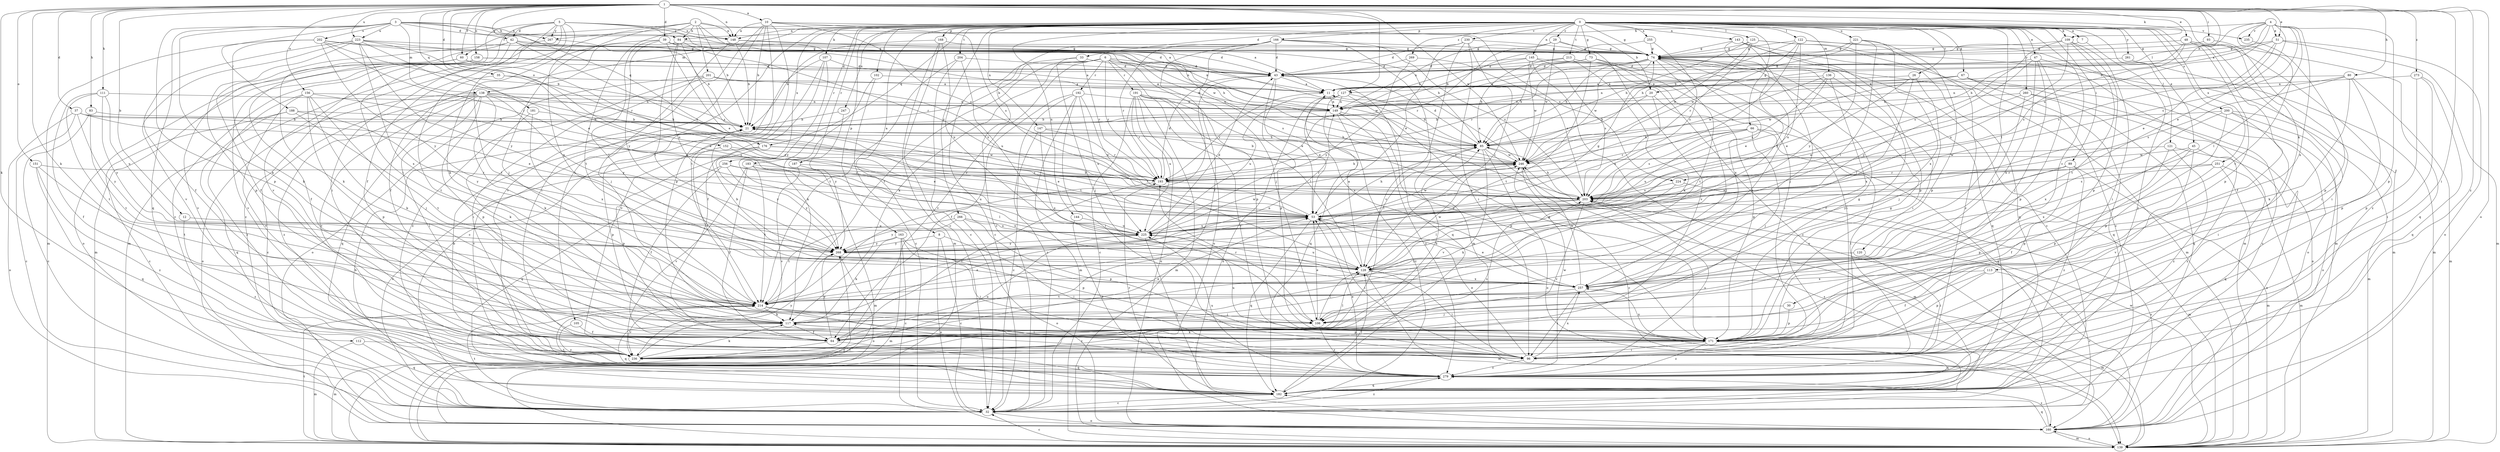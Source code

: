 strict digraph  {
0;
1;
2;
3;
4;
5;
6;
7;
8;
10;
11;
12;
20;
21;
26;
29;
30;
32;
33;
35;
37;
39;
42;
43;
45;
47;
48;
51;
53;
60;
64;
66;
67;
73;
74;
80;
83;
84;
85;
89;
93;
96;
102;
105;
106;
107;
109;
111;
112;
113;
117;
120;
121;
122;
125;
127;
128;
136;
138;
139;
143;
144;
145;
147;
148;
149;
151;
152;
156;
158;
160;
163;
166;
168;
171;
176;
181;
182;
183;
187;
188;
191;
192;
193;
200;
201;
202;
203;
204;
213;
214;
221;
223;
224;
225;
230;
235;
236;
246;
247;
251;
255;
256;
257;
260;
261;
266;
267;
268;
269;
273;
279;
0 -> 7  [label=a];
0 -> 8  [label=a];
0 -> 26  [label=c];
0 -> 29  [label=c];
0 -> 30  [label=c];
0 -> 33  [label=d];
0 -> 45  [label=e];
0 -> 47  [label=e];
0 -> 66  [label=g];
0 -> 67  [label=g];
0 -> 73  [label=g];
0 -> 74  [label=g];
0 -> 89  [label=i];
0 -> 102  [label=j];
0 -> 105  [label=j];
0 -> 107  [label=k];
0 -> 109  [label=k];
0 -> 120  [label=l];
0 -> 121  [label=l];
0 -> 122  [label=l];
0 -> 125  [label=l];
0 -> 136  [label=m];
0 -> 138  [label=m];
0 -> 143  [label=n];
0 -> 144  [label=n];
0 -> 145  [label=n];
0 -> 147  [label=n];
0 -> 148  [label=n];
0 -> 163  [label=p];
0 -> 166  [label=p];
0 -> 168  [label=p];
0 -> 171  [label=p];
0 -> 176  [label=q];
0 -> 183  [label=r];
0 -> 187  [label=r];
0 -> 200  [label=s];
0 -> 204  [label=t];
0 -> 213  [label=t];
0 -> 221  [label=u];
0 -> 230  [label=v];
0 -> 235  [label=v];
0 -> 247  [label=x];
0 -> 251  [label=x];
0 -> 255  [label=x];
0 -> 256  [label=x];
0 -> 260  [label=y];
0 -> 261  [label=y];
0 -> 266  [label=y];
0 -> 267  [label=y];
0 -> 269  [label=z];
1 -> 10  [label=a];
1 -> 12  [label=b];
1 -> 20  [label=b];
1 -> 35  [label=d];
1 -> 37  [label=d];
1 -> 39  [label=d];
1 -> 48  [label=e];
1 -> 51  [label=e];
1 -> 60  [label=f];
1 -> 80  [label=h];
1 -> 83  [label=h];
1 -> 93  [label=i];
1 -> 96  [label=i];
1 -> 109  [label=k];
1 -> 111  [label=k];
1 -> 112  [label=k];
1 -> 113  [label=k];
1 -> 117  [label=k];
1 -> 127  [label=l];
1 -> 148  [label=n];
1 -> 151  [label=o];
1 -> 152  [label=o];
1 -> 156  [label=o];
1 -> 158  [label=o];
1 -> 160  [label=o];
1 -> 176  [label=q];
1 -> 181  [label=q];
1 -> 223  [label=u];
1 -> 246  [label=w];
1 -> 273  [label=z];
1 -> 279  [label=z];
2 -> 20  [label=b];
2 -> 21  [label=b];
2 -> 32  [label=c];
2 -> 60  [label=f];
2 -> 84  [label=h];
2 -> 106  [label=j];
2 -> 148  [label=n];
2 -> 201  [label=s];
2 -> 214  [label=t];
2 -> 246  [label=w];
3 -> 11  [label=a];
3 -> 42  [label=d];
3 -> 84  [label=h];
3 -> 117  [label=k];
3 -> 138  [label=m];
3 -> 148  [label=n];
3 -> 171  [label=p];
3 -> 182  [label=q];
3 -> 188  [label=r];
3 -> 202  [label=s];
3 -> 223  [label=u];
3 -> 267  [label=y];
4 -> 11  [label=a];
4 -> 51  [label=e];
4 -> 53  [label=e];
4 -> 84  [label=h];
4 -> 127  [label=l];
4 -> 128  [label=l];
4 -> 171  [label=p];
4 -> 203  [label=s];
4 -> 214  [label=t];
4 -> 224  [label=u];
4 -> 235  [label=v];
4 -> 257  [label=x];
5 -> 11  [label=a];
5 -> 32  [label=c];
5 -> 42  [label=d];
5 -> 64  [label=f];
5 -> 96  [label=i];
5 -> 117  [label=k];
5 -> 148  [label=n];
5 -> 236  [label=v];
5 -> 246  [label=w];
5 -> 257  [label=x];
5 -> 267  [label=y];
6 -> 21  [label=b];
6 -> 43  [label=d];
6 -> 117  [label=k];
6 -> 160  [label=o];
6 -> 171  [label=p];
6 -> 191  [label=r];
6 -> 192  [label=r];
6 -> 193  [label=r];
6 -> 203  [label=s];
6 -> 214  [label=t];
6 -> 236  [label=v];
6 -> 246  [label=w];
7 -> 74  [label=g];
7 -> 279  [label=z];
8 -> 32  [label=c];
8 -> 96  [label=i];
8 -> 160  [label=o];
8 -> 268  [label=y];
10 -> 21  [label=b];
10 -> 96  [label=i];
10 -> 148  [label=n];
10 -> 171  [label=p];
10 -> 193  [label=r];
10 -> 203  [label=s];
10 -> 214  [label=t];
10 -> 224  [label=u];
10 -> 236  [label=v];
11 -> 149  [label=n];
11 -> 193  [label=r];
12 -> 225  [label=u];
12 -> 279  [label=z];
20 -> 85  [label=h];
20 -> 149  [label=n];
20 -> 171  [label=p];
20 -> 225  [label=u];
21 -> 85  [label=h];
21 -> 171  [label=p];
21 -> 236  [label=v];
26 -> 11  [label=a];
26 -> 53  [label=e];
26 -> 106  [label=j];
26 -> 128  [label=l];
29 -> 74  [label=g];
29 -> 149  [label=n];
29 -> 193  [label=r];
29 -> 236  [label=v];
29 -> 246  [label=w];
30 -> 106  [label=j];
30 -> 171  [label=p];
32 -> 21  [label=b];
32 -> 160  [label=o];
32 -> 214  [label=t];
32 -> 279  [label=z];
33 -> 32  [label=c];
33 -> 43  [label=d];
33 -> 106  [label=j];
33 -> 193  [label=r];
35 -> 11  [label=a];
35 -> 53  [label=e];
35 -> 214  [label=t];
37 -> 21  [label=b];
37 -> 32  [label=c];
37 -> 53  [label=e];
37 -> 160  [label=o];
37 -> 203  [label=s];
37 -> 268  [label=y];
39 -> 43  [label=d];
39 -> 53  [label=e];
39 -> 74  [label=g];
39 -> 85  [label=h];
39 -> 128  [label=l];
39 -> 214  [label=t];
39 -> 268  [label=y];
42 -> 43  [label=d];
42 -> 64  [label=f];
42 -> 74  [label=g];
42 -> 85  [label=h];
42 -> 117  [label=k];
42 -> 203  [label=s];
42 -> 214  [label=t];
43 -> 11  [label=a];
43 -> 53  [label=e];
43 -> 171  [label=p];
43 -> 182  [label=q];
43 -> 214  [label=t];
45 -> 171  [label=p];
45 -> 236  [label=v];
45 -> 246  [label=w];
45 -> 257  [label=x];
45 -> 279  [label=z];
47 -> 43  [label=d];
47 -> 106  [label=j];
47 -> 139  [label=m];
47 -> 171  [label=p];
47 -> 257  [label=x];
47 -> 268  [label=y];
48 -> 64  [label=f];
48 -> 74  [label=g];
48 -> 85  [label=h];
48 -> 96  [label=i];
48 -> 182  [label=q];
48 -> 203  [label=s];
48 -> 279  [label=z];
51 -> 53  [label=e];
51 -> 74  [label=g];
51 -> 139  [label=m];
51 -> 149  [label=n];
51 -> 160  [label=o];
51 -> 203  [label=s];
53 -> 21  [label=b];
53 -> 85  [label=h];
53 -> 96  [label=i];
53 -> 182  [label=q];
53 -> 225  [label=u];
53 -> 246  [label=w];
60 -> 43  [label=d];
60 -> 53  [label=e];
60 -> 64  [label=f];
60 -> 236  [label=v];
64 -> 53  [label=e];
64 -> 85  [label=h];
64 -> 128  [label=l];
64 -> 139  [label=m];
64 -> 182  [label=q];
64 -> 268  [label=y];
66 -> 85  [label=h];
66 -> 96  [label=i];
66 -> 106  [label=j];
66 -> 182  [label=q];
66 -> 193  [label=r];
66 -> 203  [label=s];
66 -> 225  [label=u];
67 -> 11  [label=a];
67 -> 32  [label=c];
67 -> 149  [label=n];
67 -> 160  [label=o];
67 -> 182  [label=q];
67 -> 246  [label=w];
73 -> 43  [label=d];
73 -> 85  [label=h];
73 -> 96  [label=i];
73 -> 106  [label=j];
73 -> 214  [label=t];
74 -> 43  [label=d];
74 -> 85  [label=h];
74 -> 96  [label=i];
74 -> 117  [label=k];
74 -> 139  [label=m];
74 -> 149  [label=n];
74 -> 182  [label=q];
74 -> 193  [label=r];
74 -> 214  [label=t];
74 -> 246  [label=w];
74 -> 257  [label=x];
80 -> 11  [label=a];
80 -> 117  [label=k];
80 -> 139  [label=m];
80 -> 149  [label=n];
80 -> 171  [label=p];
80 -> 203  [label=s];
83 -> 21  [label=b];
83 -> 32  [label=c];
83 -> 214  [label=t];
84 -> 64  [label=f];
84 -> 74  [label=g];
84 -> 128  [label=l];
84 -> 193  [label=r];
84 -> 203  [label=s];
84 -> 225  [label=u];
85 -> 43  [label=d];
85 -> 128  [label=l];
85 -> 139  [label=m];
85 -> 160  [label=o];
85 -> 236  [label=v];
85 -> 246  [label=w];
89 -> 53  [label=e];
89 -> 139  [label=m];
89 -> 171  [label=p];
89 -> 193  [label=r];
89 -> 268  [label=y];
89 -> 279  [label=z];
93 -> 74  [label=g];
93 -> 96  [label=i];
96 -> 53  [label=e];
96 -> 257  [label=x];
96 -> 279  [label=z];
102 -> 11  [label=a];
102 -> 32  [label=c];
102 -> 117  [label=k];
105 -> 64  [label=f];
105 -> 279  [label=z];
106 -> 53  [label=e];
106 -> 128  [label=l];
106 -> 193  [label=r];
106 -> 279  [label=z];
107 -> 32  [label=c];
107 -> 43  [label=d];
107 -> 64  [label=f];
107 -> 236  [label=v];
107 -> 268  [label=y];
109 -> 74  [label=g];
109 -> 96  [label=i];
109 -> 171  [label=p];
109 -> 203  [label=s];
109 -> 214  [label=t];
109 -> 225  [label=u];
111 -> 64  [label=f];
111 -> 149  [label=n];
111 -> 214  [label=t];
111 -> 225  [label=u];
111 -> 268  [label=y];
112 -> 96  [label=i];
112 -> 139  [label=m];
112 -> 182  [label=q];
113 -> 32  [label=c];
113 -> 64  [label=f];
113 -> 171  [label=p];
113 -> 257  [label=x];
117 -> 53  [label=e];
117 -> 64  [label=f];
117 -> 171  [label=p];
117 -> 182  [label=q];
120 -> 96  [label=i];
120 -> 128  [label=l];
121 -> 160  [label=o];
121 -> 171  [label=p];
121 -> 246  [label=w];
121 -> 279  [label=z];
122 -> 74  [label=g];
122 -> 85  [label=h];
122 -> 139  [label=m];
122 -> 203  [label=s];
122 -> 225  [label=u];
122 -> 246  [label=w];
122 -> 279  [label=z];
125 -> 32  [label=c];
125 -> 74  [label=g];
125 -> 85  [label=h];
125 -> 139  [label=m];
125 -> 193  [label=r];
125 -> 246  [label=w];
127 -> 53  [label=e];
127 -> 85  [label=h];
127 -> 149  [label=n];
127 -> 160  [label=o];
127 -> 171  [label=p];
127 -> 182  [label=q];
127 -> 225  [label=u];
128 -> 11  [label=a];
128 -> 21  [label=b];
128 -> 96  [label=i];
128 -> 139  [label=m];
128 -> 225  [label=u];
128 -> 246  [label=w];
128 -> 257  [label=x];
136 -> 11  [label=a];
136 -> 53  [label=e];
136 -> 64  [label=f];
136 -> 203  [label=s];
136 -> 246  [label=w];
136 -> 257  [label=x];
138 -> 32  [label=c];
138 -> 53  [label=e];
138 -> 85  [label=h];
138 -> 96  [label=i];
138 -> 117  [label=k];
138 -> 149  [label=n];
138 -> 160  [label=o];
138 -> 171  [label=p];
138 -> 182  [label=q];
138 -> 236  [label=v];
138 -> 268  [label=y];
138 -> 279  [label=z];
139 -> 32  [label=c];
139 -> 160  [label=o];
139 -> 214  [label=t];
139 -> 246  [label=w];
139 -> 268  [label=y];
143 -> 32  [label=c];
143 -> 74  [label=g];
143 -> 106  [label=j];
143 -> 171  [label=p];
143 -> 182  [label=q];
143 -> 268  [label=y];
144 -> 225  [label=u];
144 -> 279  [label=z];
145 -> 32  [label=c];
145 -> 43  [label=d];
145 -> 149  [label=n];
145 -> 160  [label=o];
145 -> 203  [label=s];
145 -> 246  [label=w];
147 -> 32  [label=c];
147 -> 85  [label=h];
147 -> 193  [label=r];
147 -> 257  [label=x];
148 -> 21  [label=b];
148 -> 74  [label=g];
148 -> 85  [label=h];
148 -> 106  [label=j];
149 -> 21  [label=b];
149 -> 32  [label=c];
149 -> 171  [label=p];
149 -> 203  [label=s];
149 -> 279  [label=z];
151 -> 182  [label=q];
151 -> 193  [label=r];
151 -> 214  [label=t];
151 -> 279  [label=z];
152 -> 53  [label=e];
152 -> 214  [label=t];
152 -> 246  [label=w];
156 -> 53  [label=e];
156 -> 106  [label=j];
156 -> 117  [label=k];
156 -> 149  [label=n];
156 -> 171  [label=p];
156 -> 236  [label=v];
156 -> 279  [label=z];
158 -> 11  [label=a];
158 -> 43  [label=d];
158 -> 139  [label=m];
158 -> 160  [label=o];
158 -> 236  [label=v];
160 -> 139  [label=m];
160 -> 182  [label=q];
160 -> 203  [label=s];
160 -> 279  [label=z];
163 -> 32  [label=c];
163 -> 96  [label=i];
163 -> 117  [label=k];
163 -> 139  [label=m];
163 -> 171  [label=p];
163 -> 268  [label=y];
166 -> 32  [label=c];
166 -> 43  [label=d];
166 -> 64  [label=f];
166 -> 74  [label=g];
166 -> 106  [label=j];
166 -> 139  [label=m];
166 -> 193  [label=r];
166 -> 203  [label=s];
168 -> 21  [label=b];
168 -> 32  [label=c];
168 -> 74  [label=g];
168 -> 139  [label=m];
168 -> 225  [label=u];
171 -> 74  [label=g];
171 -> 96  [label=i];
171 -> 117  [label=k];
171 -> 182  [label=q];
171 -> 225  [label=u];
171 -> 236  [label=v];
171 -> 257  [label=x];
171 -> 279  [label=z];
176 -> 32  [label=c];
176 -> 53  [label=e];
176 -> 171  [label=p];
176 -> 246  [label=w];
176 -> 268  [label=y];
181 -> 21  [label=b];
181 -> 117  [label=k];
181 -> 257  [label=x];
182 -> 32  [label=c];
182 -> 128  [label=l];
182 -> 193  [label=r];
182 -> 203  [label=s];
182 -> 214  [label=t];
183 -> 64  [label=f];
183 -> 128  [label=l];
183 -> 193  [label=r];
183 -> 214  [label=t];
183 -> 236  [label=v];
183 -> 257  [label=x];
187 -> 139  [label=m];
187 -> 193  [label=r];
187 -> 236  [label=v];
188 -> 21  [label=b];
188 -> 32  [label=c];
188 -> 182  [label=q];
188 -> 214  [label=t];
188 -> 268  [label=y];
191 -> 32  [label=c];
191 -> 96  [label=i];
191 -> 128  [label=l];
191 -> 139  [label=m];
191 -> 149  [label=n];
191 -> 160  [label=o];
191 -> 193  [label=r];
191 -> 225  [label=u];
191 -> 257  [label=x];
192 -> 32  [label=c];
192 -> 64  [label=f];
192 -> 96  [label=i];
192 -> 128  [label=l];
192 -> 139  [label=m];
192 -> 149  [label=n];
192 -> 225  [label=u];
193 -> 43  [label=d];
193 -> 64  [label=f];
193 -> 85  [label=h];
193 -> 203  [label=s];
200 -> 21  [label=b];
200 -> 96  [label=i];
200 -> 139  [label=m];
200 -> 160  [label=o];
200 -> 171  [label=p];
200 -> 257  [label=x];
201 -> 11  [label=a];
201 -> 96  [label=i];
201 -> 160  [label=o];
201 -> 203  [label=s];
201 -> 279  [label=z];
202 -> 21  [label=b];
202 -> 74  [label=g];
202 -> 117  [label=k];
202 -> 139  [label=m];
202 -> 149  [label=n];
202 -> 193  [label=r];
202 -> 268  [label=y];
203 -> 53  [label=e];
203 -> 85  [label=h];
203 -> 128  [label=l];
203 -> 160  [label=o];
203 -> 236  [label=v];
204 -> 32  [label=c];
204 -> 43  [label=d];
204 -> 214  [label=t];
204 -> 225  [label=u];
213 -> 43  [label=d];
213 -> 85  [label=h];
213 -> 96  [label=i];
213 -> 117  [label=k];
214 -> 96  [label=i];
214 -> 106  [label=j];
214 -> 117  [label=k];
214 -> 149  [label=n];
214 -> 236  [label=v];
214 -> 279  [label=z];
221 -> 21  [label=b];
221 -> 74  [label=g];
221 -> 128  [label=l];
221 -> 171  [label=p];
221 -> 257  [label=x];
221 -> 268  [label=y];
223 -> 53  [label=e];
223 -> 64  [label=f];
223 -> 74  [label=g];
223 -> 149  [label=n];
223 -> 171  [label=p];
223 -> 193  [label=r];
223 -> 236  [label=v];
223 -> 257  [label=x];
223 -> 268  [label=y];
224 -> 117  [label=k];
224 -> 139  [label=m];
224 -> 203  [label=s];
225 -> 43  [label=d];
225 -> 74  [label=g];
225 -> 182  [label=q];
225 -> 246  [label=w];
225 -> 268  [label=y];
230 -> 43  [label=d];
230 -> 53  [label=e];
230 -> 74  [label=g];
230 -> 96  [label=i];
230 -> 128  [label=l];
230 -> 236  [label=v];
235 -> 171  [label=p];
236 -> 21  [label=b];
236 -> 74  [label=g];
236 -> 117  [label=k];
236 -> 203  [label=s];
236 -> 225  [label=u];
236 -> 268  [label=y];
246 -> 11  [label=a];
246 -> 21  [label=b];
246 -> 32  [label=c];
246 -> 193  [label=r];
247 -> 21  [label=b];
247 -> 268  [label=y];
251 -> 64  [label=f];
251 -> 139  [label=m];
251 -> 182  [label=q];
251 -> 193  [label=r];
251 -> 203  [label=s];
255 -> 21  [label=b];
255 -> 74  [label=g];
255 -> 203  [label=s];
256 -> 64  [label=f];
256 -> 182  [label=q];
256 -> 193  [label=r];
256 -> 225  [label=u];
256 -> 268  [label=y];
257 -> 53  [label=e];
257 -> 96  [label=i];
257 -> 139  [label=m];
257 -> 214  [label=t];
257 -> 246  [label=w];
260 -> 53  [label=e];
260 -> 128  [label=l];
260 -> 149  [label=n];
260 -> 160  [label=o];
260 -> 182  [label=q];
261 -> 43  [label=d];
261 -> 139  [label=m];
266 -> 160  [label=o];
266 -> 171  [label=p];
266 -> 214  [label=t];
266 -> 225  [label=u];
266 -> 268  [label=y];
267 -> 21  [label=b];
267 -> 139  [label=m];
268 -> 128  [label=l];
268 -> 160  [label=o];
269 -> 43  [label=d];
269 -> 203  [label=s];
269 -> 268  [label=y];
273 -> 11  [label=a];
273 -> 96  [label=i];
273 -> 171  [label=p];
273 -> 182  [label=q];
279 -> 53  [label=e];
279 -> 182  [label=q];
279 -> 203  [label=s];
279 -> 225  [label=u];
279 -> 246  [label=w];
}
